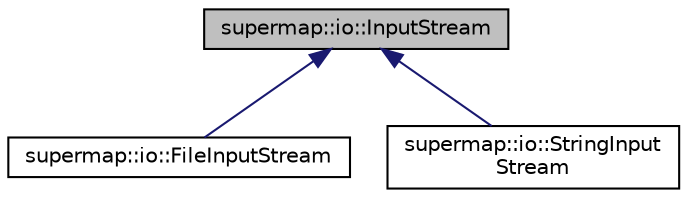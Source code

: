 digraph "supermap::io::InputStream"
{
 // LATEX_PDF_SIZE
  edge [fontname="Helvetica",fontsize="10",labelfontname="Helvetica",labelfontsize="10"];
  node [fontname="Helvetica",fontsize="10",shape=record];
  Node1 [label="supermap::io::InputStream",height=0.2,width=0.4,color="black", fillcolor="grey75", style="filled", fontcolor="black",tooltip="Abstract input stream. Only a wrapper to std::istream."];
  Node1 -> Node2 [dir="back",color="midnightblue",fontsize="10",style="solid",fontname="Helvetica"];
  Node2 [label="supermap::io::FileInputStream",height=0.2,width=0.4,color="black", fillcolor="white", style="filled",URL="$classsupermap_1_1io_1_1FileInputStream.html",tooltip="Specialization of InputStream which encapsulates work with std::ifstream. Dedicated to work with file..."];
  Node1 -> Node3 [dir="back",color="midnightblue",fontsize="10",style="solid",fontname="Helvetica"];
  Node3 [label="supermap::io::StringInput\lStream",height=0.2,width=0.4,color="black", fillcolor="white", style="filled",URL="$classsupermap_1_1io_1_1StringInputStream.html",tooltip="Specialization of InputStream which encapsulates work with std::stringstream. Dedicated to work with ..."];
}
